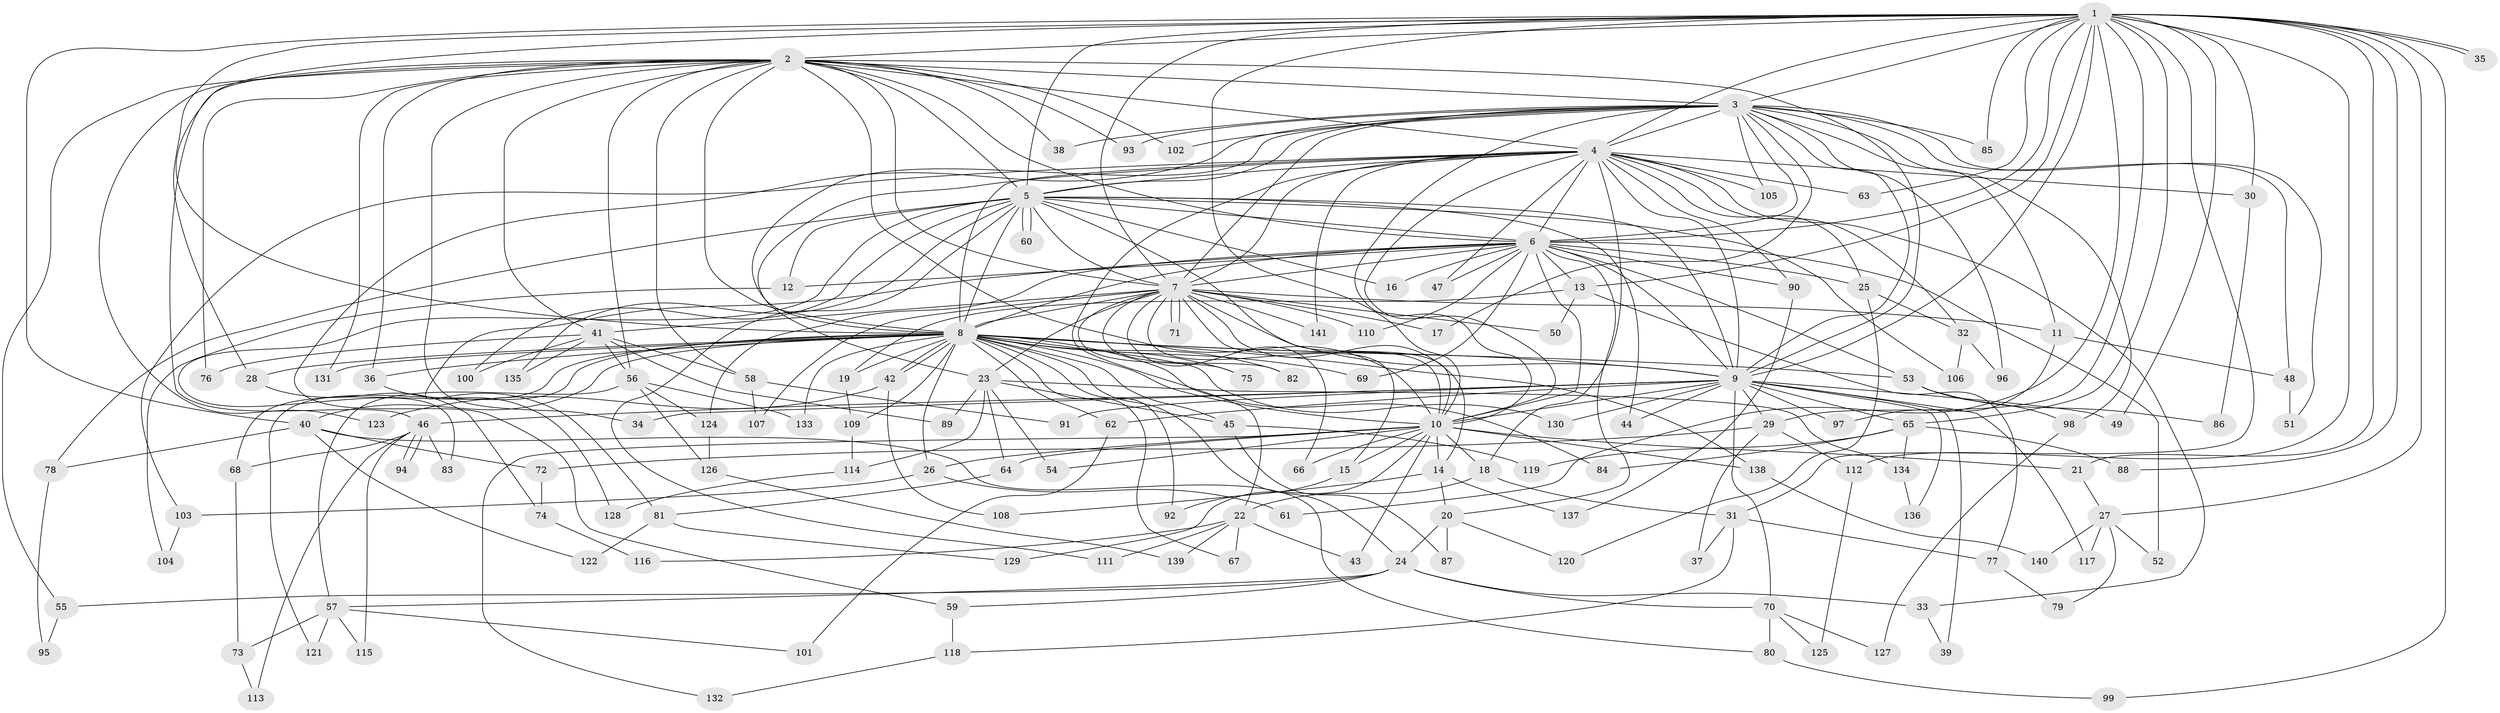 // Generated by graph-tools (version 1.1) at 2025/11/02/27/25 16:11:01]
// undirected, 141 vertices, 307 edges
graph export_dot {
graph [start="1"]
  node [color=gray90,style=filled];
  1;
  2;
  3;
  4;
  5;
  6;
  7;
  8;
  9;
  10;
  11;
  12;
  13;
  14;
  15;
  16;
  17;
  18;
  19;
  20;
  21;
  22;
  23;
  24;
  25;
  26;
  27;
  28;
  29;
  30;
  31;
  32;
  33;
  34;
  35;
  36;
  37;
  38;
  39;
  40;
  41;
  42;
  43;
  44;
  45;
  46;
  47;
  48;
  49;
  50;
  51;
  52;
  53;
  54;
  55;
  56;
  57;
  58;
  59;
  60;
  61;
  62;
  63;
  64;
  65;
  66;
  67;
  68;
  69;
  70;
  71;
  72;
  73;
  74;
  75;
  76;
  77;
  78;
  79;
  80;
  81;
  82;
  83;
  84;
  85;
  86;
  87;
  88;
  89;
  90;
  91;
  92;
  93;
  94;
  95;
  96;
  97;
  98;
  99;
  100;
  101;
  102;
  103;
  104;
  105;
  106;
  107;
  108;
  109;
  110;
  111;
  112;
  113;
  114;
  115;
  116;
  117;
  118;
  119;
  120;
  121;
  122;
  123;
  124;
  125;
  126;
  127;
  128;
  129;
  130;
  131;
  132;
  133;
  134;
  135;
  136;
  137;
  138;
  139;
  140;
  141;
  1 -- 2;
  1 -- 3;
  1 -- 4;
  1 -- 5;
  1 -- 6;
  1 -- 7;
  1 -- 8;
  1 -- 9;
  1 -- 10;
  1 -- 13;
  1 -- 21;
  1 -- 27;
  1 -- 28;
  1 -- 29;
  1 -- 30;
  1 -- 31;
  1 -- 35;
  1 -- 35;
  1 -- 40;
  1 -- 49;
  1 -- 61;
  1 -- 63;
  1 -- 65;
  1 -- 85;
  1 -- 88;
  1 -- 99;
  1 -- 112;
  2 -- 3;
  2 -- 4;
  2 -- 5;
  2 -- 6;
  2 -- 7;
  2 -- 8;
  2 -- 9;
  2 -- 10;
  2 -- 34;
  2 -- 36;
  2 -- 38;
  2 -- 41;
  2 -- 46;
  2 -- 55;
  2 -- 56;
  2 -- 58;
  2 -- 76;
  2 -- 93;
  2 -- 102;
  2 -- 123;
  2 -- 131;
  3 -- 4;
  3 -- 5;
  3 -- 6;
  3 -- 7;
  3 -- 8;
  3 -- 9;
  3 -- 10;
  3 -- 11;
  3 -- 17;
  3 -- 38;
  3 -- 48;
  3 -- 51;
  3 -- 59;
  3 -- 85;
  3 -- 93;
  3 -- 96;
  3 -- 98;
  3 -- 102;
  3 -- 105;
  4 -- 5;
  4 -- 6;
  4 -- 7;
  4 -- 8;
  4 -- 9;
  4 -- 10;
  4 -- 18;
  4 -- 22;
  4 -- 23;
  4 -- 25;
  4 -- 30;
  4 -- 32;
  4 -- 33;
  4 -- 47;
  4 -- 63;
  4 -- 90;
  4 -- 103;
  4 -- 105;
  4 -- 141;
  5 -- 6;
  5 -- 7;
  5 -- 8;
  5 -- 9;
  5 -- 10;
  5 -- 12;
  5 -- 16;
  5 -- 44;
  5 -- 60;
  5 -- 60;
  5 -- 78;
  5 -- 83;
  5 -- 100;
  5 -- 106;
  5 -- 111;
  5 -- 135;
  6 -- 7;
  6 -- 8;
  6 -- 9;
  6 -- 10;
  6 -- 12;
  6 -- 13;
  6 -- 16;
  6 -- 20;
  6 -- 25;
  6 -- 47;
  6 -- 52;
  6 -- 53;
  6 -- 69;
  6 -- 81;
  6 -- 90;
  6 -- 110;
  6 -- 124;
  7 -- 8;
  7 -- 9;
  7 -- 10;
  7 -- 11;
  7 -- 14;
  7 -- 15;
  7 -- 17;
  7 -- 23;
  7 -- 41;
  7 -- 50;
  7 -- 66;
  7 -- 71;
  7 -- 71;
  7 -- 75;
  7 -- 82;
  7 -- 107;
  7 -- 110;
  7 -- 141;
  8 -- 9;
  8 -- 10;
  8 -- 19;
  8 -- 24;
  8 -- 26;
  8 -- 28;
  8 -- 36;
  8 -- 40;
  8 -- 42;
  8 -- 42;
  8 -- 45;
  8 -- 53;
  8 -- 62;
  8 -- 67;
  8 -- 68;
  8 -- 69;
  8 -- 75;
  8 -- 82;
  8 -- 84;
  8 -- 92;
  8 -- 109;
  8 -- 121;
  8 -- 130;
  8 -- 131;
  8 -- 133;
  8 -- 138;
  9 -- 10;
  9 -- 29;
  9 -- 34;
  9 -- 39;
  9 -- 44;
  9 -- 46;
  9 -- 49;
  9 -- 62;
  9 -- 65;
  9 -- 70;
  9 -- 91;
  9 -- 97;
  9 -- 117;
  9 -- 130;
  9 -- 136;
  10 -- 14;
  10 -- 15;
  10 -- 18;
  10 -- 21;
  10 -- 26;
  10 -- 43;
  10 -- 54;
  10 -- 64;
  10 -- 66;
  10 -- 129;
  10 -- 132;
  10 -- 138;
  11 -- 48;
  11 -- 97;
  12 -- 104;
  13 -- 19;
  13 -- 50;
  13 -- 77;
  14 -- 20;
  14 -- 108;
  14 -- 137;
  15 -- 92;
  18 -- 22;
  18 -- 31;
  19 -- 109;
  20 -- 24;
  20 -- 87;
  20 -- 120;
  21 -- 27;
  22 -- 43;
  22 -- 67;
  22 -- 111;
  22 -- 116;
  22 -- 139;
  23 -- 45;
  23 -- 54;
  23 -- 64;
  23 -- 89;
  23 -- 114;
  23 -- 134;
  24 -- 33;
  24 -- 55;
  24 -- 57;
  24 -- 59;
  24 -- 70;
  25 -- 32;
  25 -- 120;
  26 -- 61;
  26 -- 103;
  27 -- 52;
  27 -- 79;
  27 -- 117;
  27 -- 140;
  28 -- 74;
  29 -- 37;
  29 -- 72;
  29 -- 112;
  30 -- 86;
  31 -- 37;
  31 -- 77;
  31 -- 118;
  32 -- 96;
  32 -- 106;
  33 -- 39;
  36 -- 128;
  40 -- 72;
  40 -- 78;
  40 -- 80;
  40 -- 122;
  41 -- 56;
  41 -- 58;
  41 -- 76;
  41 -- 89;
  41 -- 100;
  41 -- 135;
  42 -- 108;
  42 -- 123;
  45 -- 87;
  45 -- 119;
  46 -- 68;
  46 -- 83;
  46 -- 94;
  46 -- 94;
  46 -- 113;
  46 -- 115;
  48 -- 51;
  53 -- 86;
  53 -- 98;
  55 -- 95;
  56 -- 57;
  56 -- 124;
  56 -- 126;
  56 -- 133;
  57 -- 73;
  57 -- 101;
  57 -- 115;
  57 -- 121;
  58 -- 91;
  58 -- 107;
  59 -- 118;
  62 -- 101;
  64 -- 81;
  65 -- 84;
  65 -- 88;
  65 -- 119;
  65 -- 134;
  68 -- 73;
  70 -- 80;
  70 -- 125;
  70 -- 127;
  72 -- 74;
  73 -- 113;
  74 -- 116;
  77 -- 79;
  78 -- 95;
  80 -- 99;
  81 -- 122;
  81 -- 129;
  90 -- 137;
  98 -- 127;
  103 -- 104;
  109 -- 114;
  112 -- 125;
  114 -- 128;
  118 -- 132;
  124 -- 126;
  126 -- 139;
  134 -- 136;
  138 -- 140;
}
